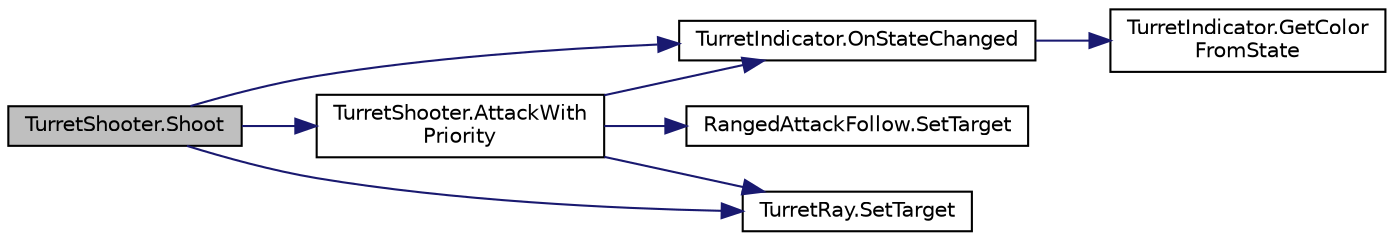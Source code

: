 digraph "TurretShooter.Shoot"
{
 // INTERACTIVE_SVG=YES
 // LATEX_PDF_SIZE
  bgcolor="transparent";
  edge [fontname="Helvetica",fontsize="10",labelfontname="Helvetica",labelfontsize="10"];
  node [fontname="Helvetica",fontsize="10",shape=record];
  rankdir="LR";
  Node1 [label="TurretShooter.Shoot",height=0.2,width=0.4,color="black", fillcolor="grey75", style="filled", fontcolor="black",tooltip=" "];
  Node1 -> Node2 [color="midnightblue",fontsize="10",style="solid",fontname="Helvetica"];
  Node2 [label="TurretShooter.AttackWith\lPriority",height=0.2,width=0.4,color="black",URL="$class_turret_shooter.html#a8be25a5629564093b66ab8d2b42692cc",tooltip=" "];
  Node2 -> Node3 [color="midnightblue",fontsize="10",style="solid",fontname="Helvetica"];
  Node3 [label="TurretIndicator.OnStateChanged",height=0.2,width=0.4,color="black",URL="$class_turret_indicator.html#a18c506cc6d384bb9ca9789b8e27d1684",tooltip="This function gets calls whenever the Turret changes the intern state."];
  Node3 -> Node4 [color="midnightblue",fontsize="10",style="solid",fontname="Helvetica"];
  Node4 [label="TurretIndicator.GetColor\lFromState",height=0.2,width=0.4,color="black",URL="$class_turret_indicator.html#a4ce9f7929435b6d9ba46c4fd34d67f50",tooltip="Returns the color corresponing to the current TurretState of the indicator"];
  Node2 -> Node5 [color="midnightblue",fontsize="10",style="solid",fontname="Helvetica"];
  Node5 [label="RangedAttackFollow.SetTarget",height=0.2,width=0.4,color="black",URL="$class_ranged_attack_follow.html#aa53dfc5a1b7c08631665bf5691ccf413",tooltip="Initializes the ranged attack object and sets its properties accordingly"];
  Node2 -> Node6 [color="midnightblue",fontsize="10",style="solid",fontname="Helvetica"];
  Node6 [label="TurretRay.SetTarget",height=0.2,width=0.4,color="black",URL="$class_turret_ray.html#a04f048c8df3897ad7d562dffaa08b4a5",tooltip=" "];
  Node1 -> Node3 [color="midnightblue",fontsize="10",style="solid",fontname="Helvetica"];
  Node1 -> Node6 [color="midnightblue",fontsize="10",style="solid",fontname="Helvetica"];
}
